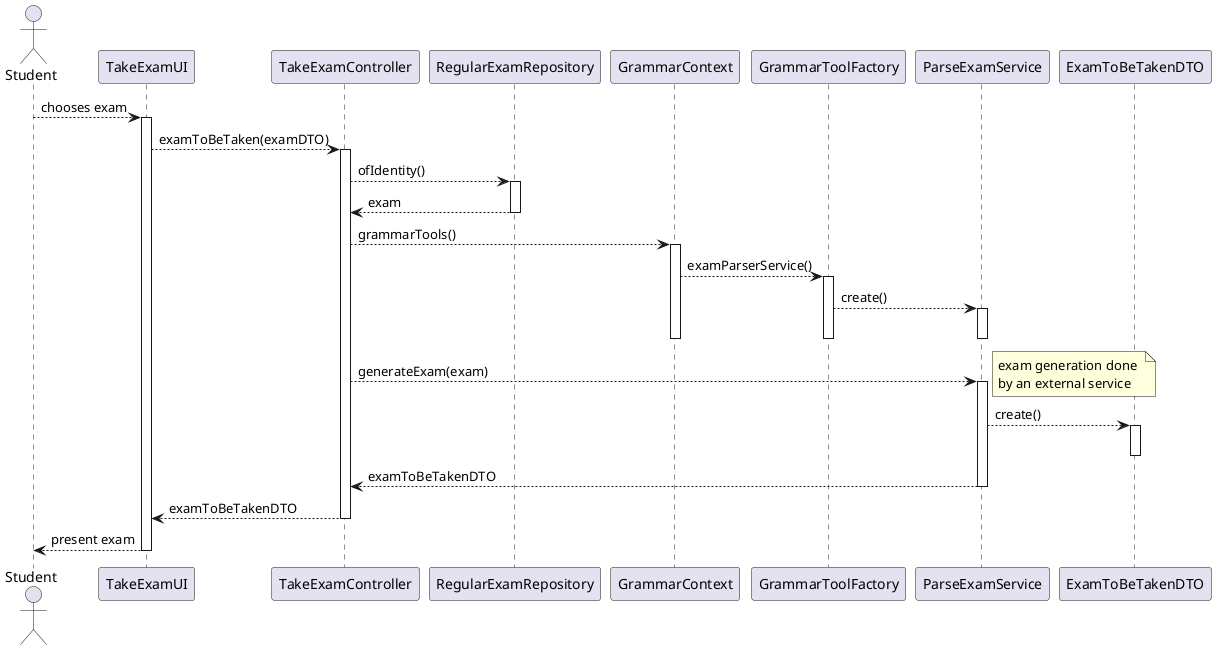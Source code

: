 @startuml

actor Student as student

participant TakeExamUI as ui
participant TakeExamController as ctrl

participant RegularExamRepository as repo

participant GrammarContext as ctx
participant GrammarToolFactory as grepo

participant ParseExamService as svc

participant ExamToBeTakenDTO as taken_dto

student --> ui : chooses exam
activate ui
    ui --> ctrl : examToBeTaken(examDTO)
    activate ctrl
        ctrl --> repo : ofIdentity()
        activate repo
            repo --> ctrl : exam
        deactivate repo

        ctrl --> ctx : grammarTools()
        activate ctx
            ctx --> grepo : examParserService()
            activate grepo
                grepo --> svc : create()
                activate svc
                deactivate svc
            deactivate grepo
        deactivate ctx

        ctrl --> svc : generateExam(exam)
        activate svc
            note right: exam generation done \nby an external service
            svc --> taken_dto : create()
            activate taken_dto
            deactivate taken_dto
            svc --> ctrl : examToBeTakenDTO
        deactivate svc
        ctrl --> ui : examToBeTakenDTO
    deactivate ctrl
    ui --> student : present exam
deactivate ui

@enduml
